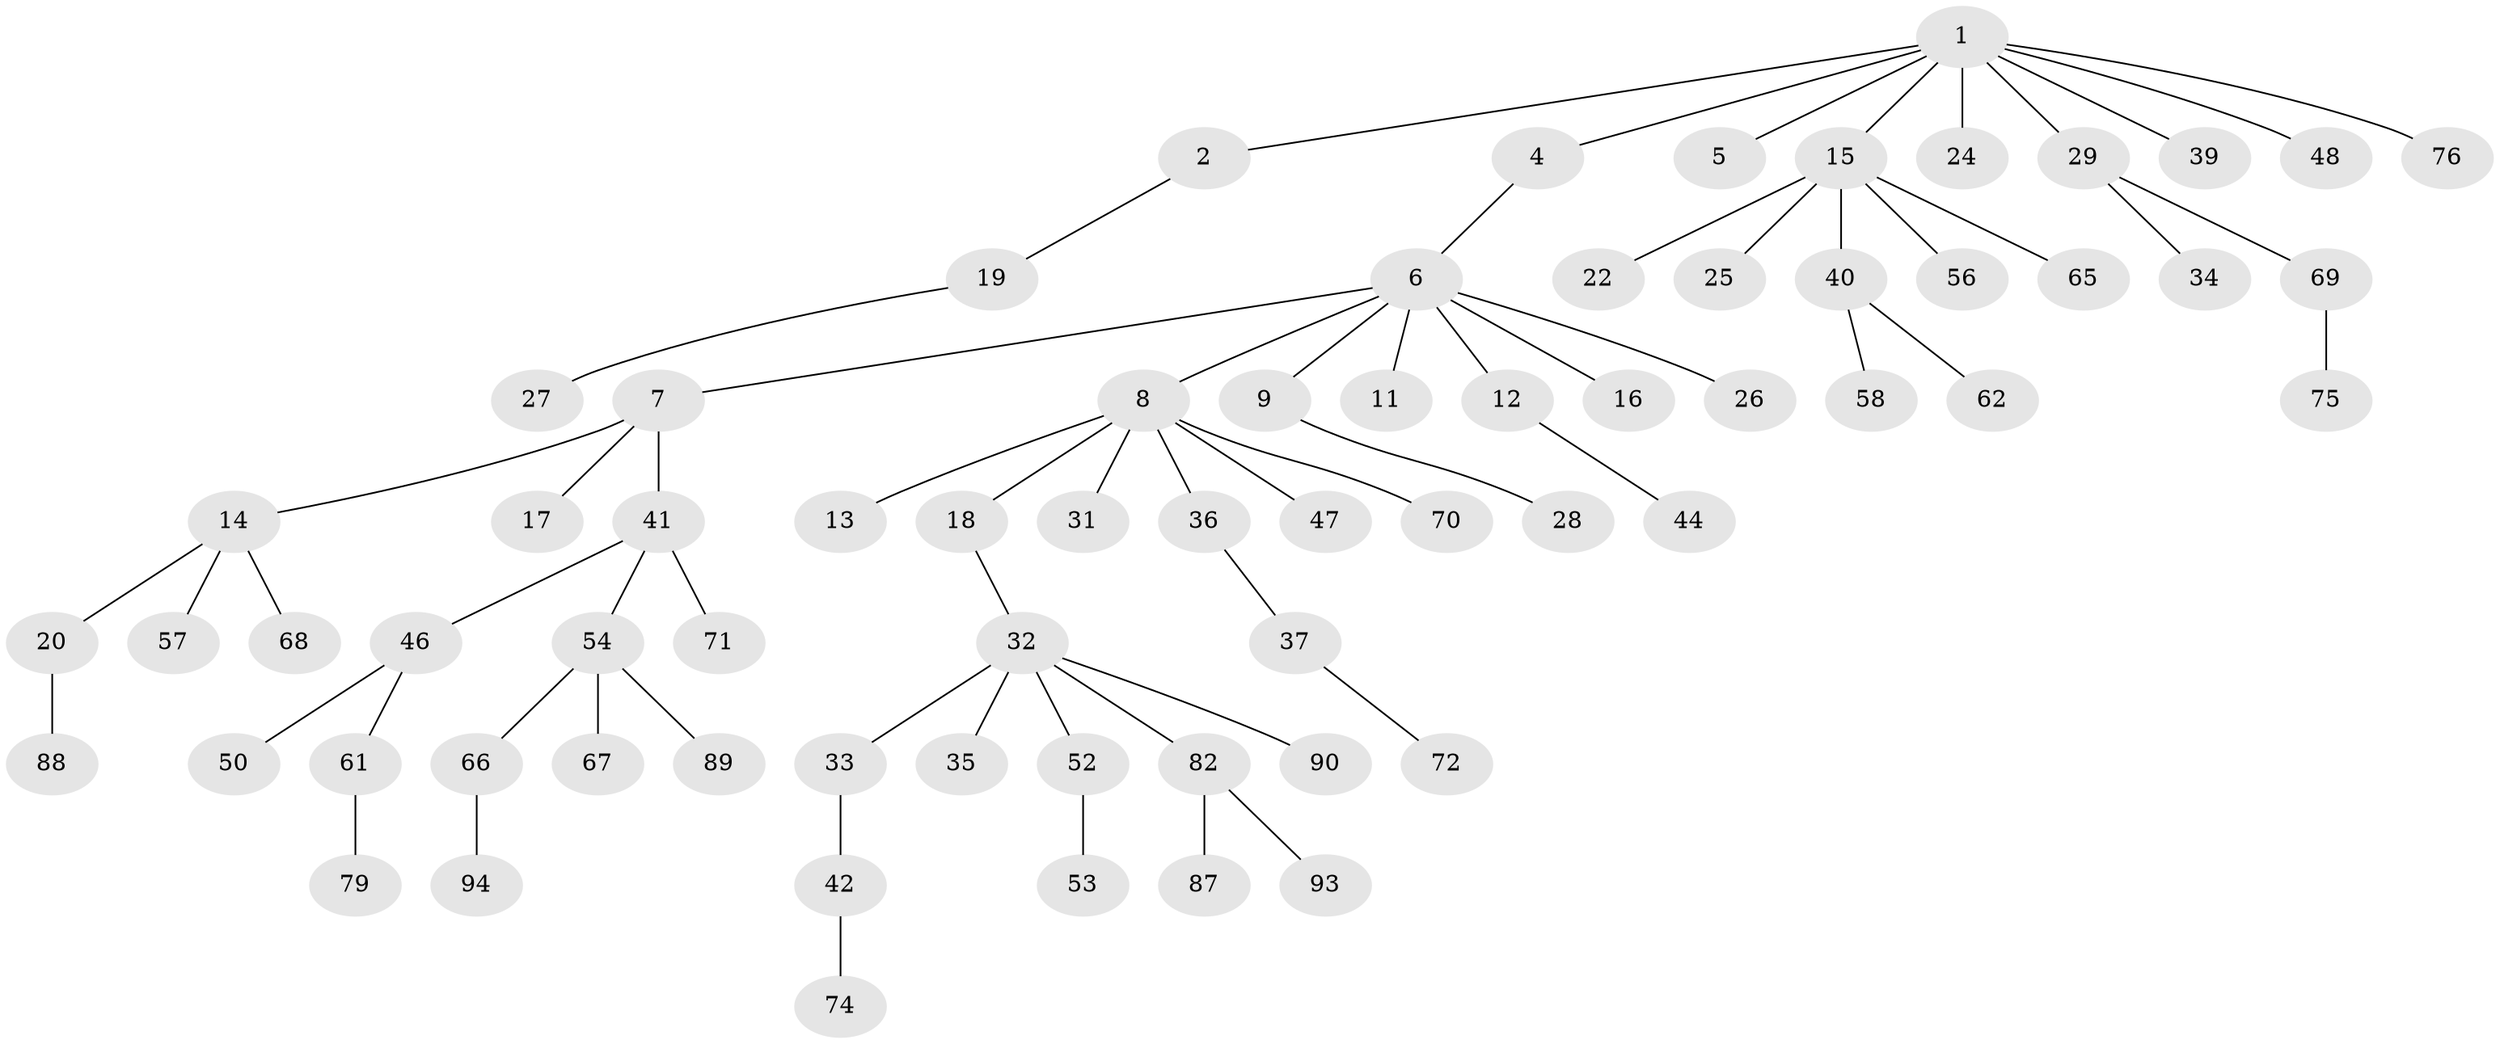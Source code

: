 // original degree distribution, {5: 0.031914893617021274, 2: 0.23404255319148937, 6: 0.02127659574468085, 1: 0.5106382978723404, 9: 0.010638297872340425, 4: 0.0425531914893617, 3: 0.14893617021276595}
// Generated by graph-tools (version 1.1) at 2025/11/02/27/25 16:11:28]
// undirected, 68 vertices, 67 edges
graph export_dot {
graph [start="1"]
  node [color=gray90,style=filled];
  1 [super="+3"];
  2;
  4;
  5;
  6 [super="+77"];
  7;
  8 [super="+10"];
  9;
  11;
  12 [super="+83"];
  13;
  14 [super="+51"];
  15 [super="+55"];
  16;
  17 [super="+21"];
  18 [super="+60"];
  19 [super="+30"];
  20 [super="+23"];
  22;
  24;
  25 [super="+78"];
  26 [super="+81"];
  27;
  28 [super="+80"];
  29;
  31;
  32 [super="+43"];
  33;
  34;
  35;
  36;
  37 [super="+38"];
  39;
  40 [super="+45"];
  41 [super="+49"];
  42;
  44;
  46;
  47 [super="+64"];
  48;
  50 [super="+73"];
  52;
  53;
  54 [super="+59"];
  56 [super="+85"];
  57;
  58;
  61 [super="+63"];
  62;
  65;
  66;
  67;
  68 [super="+91"];
  69 [super="+92"];
  70;
  71;
  72;
  74 [super="+84"];
  75;
  76;
  79;
  82 [super="+86"];
  87;
  88;
  89;
  90;
  93;
  94;
  1 -- 2;
  1 -- 39;
  1 -- 48;
  1 -- 76;
  1 -- 4;
  1 -- 5;
  1 -- 24;
  1 -- 29;
  1 -- 15;
  2 -- 19;
  4 -- 6;
  6 -- 7;
  6 -- 8;
  6 -- 9;
  6 -- 11;
  6 -- 12;
  6 -- 16;
  6 -- 26;
  7 -- 14;
  7 -- 17;
  7 -- 41;
  8 -- 13;
  8 -- 31;
  8 -- 36;
  8 -- 18;
  8 -- 70;
  8 -- 47;
  9 -- 28;
  12 -- 44;
  14 -- 20;
  14 -- 57;
  14 -- 68;
  15 -- 22;
  15 -- 25;
  15 -- 40;
  15 -- 56;
  15 -- 65;
  18 -- 32;
  19 -- 27;
  20 -- 88;
  29 -- 34;
  29 -- 69;
  32 -- 33;
  32 -- 35;
  32 -- 52;
  32 -- 90;
  32 -- 82;
  33 -- 42;
  36 -- 37;
  37 -- 72;
  40 -- 58;
  40 -- 62;
  41 -- 46;
  41 -- 54;
  41 -- 71;
  42 -- 74;
  46 -- 50;
  46 -- 61;
  52 -- 53;
  54 -- 66;
  54 -- 89;
  54 -- 67;
  61 -- 79;
  66 -- 94;
  69 -- 75;
  82 -- 93;
  82 -- 87;
}
